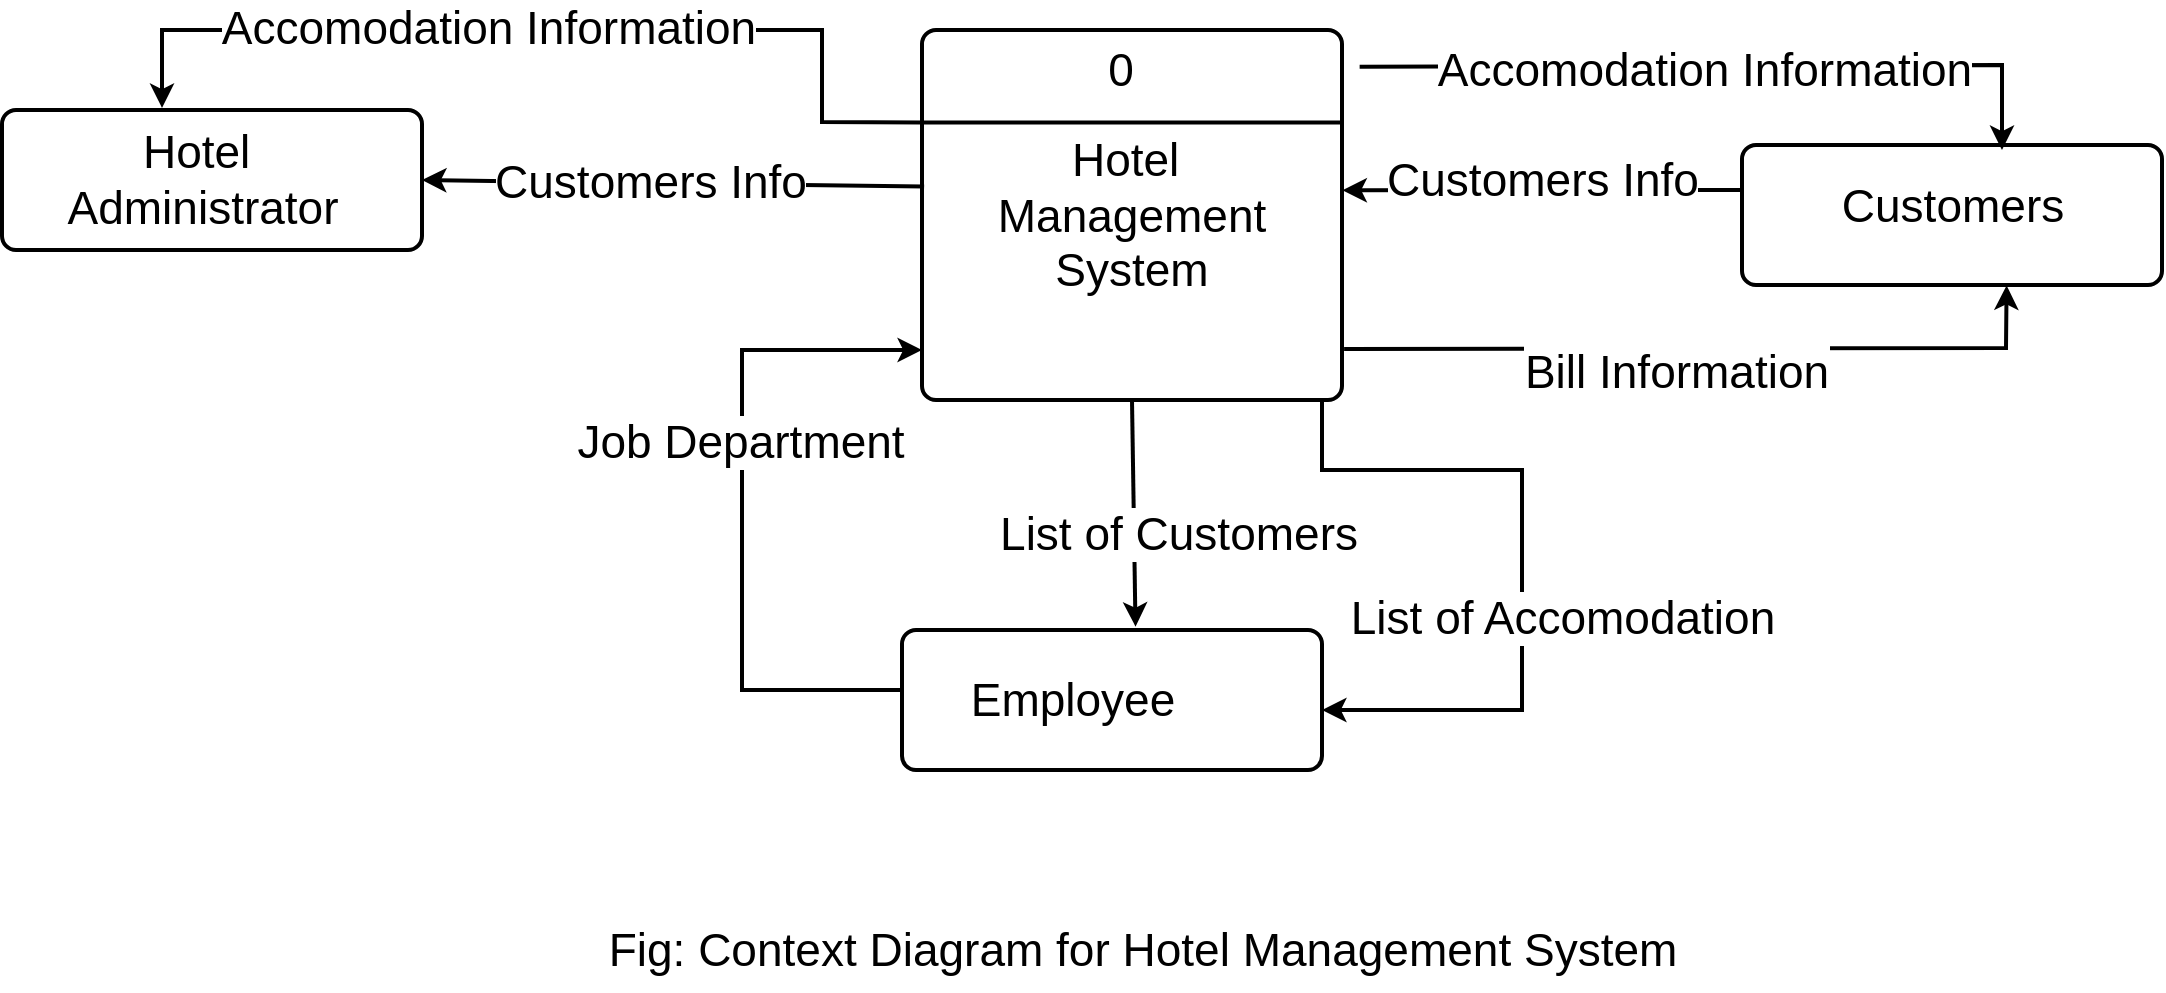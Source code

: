 <mxfile version="21.6.8" type="device" pages="3">
  <diagram name="Page-1" id="cXArvr00zL5WrYde0a8K">
    <mxGraphModel dx="1300" dy="840" grid="1" gridSize="10" guides="1" tooltips="1" connect="1" arrows="1" fold="1" page="1" pageScale="1" pageWidth="1169" pageHeight="827" math="0" shadow="0">
      <root>
        <mxCell id="0" />
        <mxCell id="1" parent="0" />
        <mxCell id="nJb_Gmj9wqZTIJlPOsgM-11" value="" style="group" parent="1" vertex="1" connectable="0">
          <mxGeometry x="490" y="580" width="210" height="70" as="geometry" />
        </mxCell>
        <mxCell id="nJb_Gmj9wqZTIJlPOsgM-2" value="" style="rounded=1;whiteSpace=wrap;html=1;absoluteArcSize=1;arcSize=14;strokeWidth=2;" parent="nJb_Gmj9wqZTIJlPOsgM-11" vertex="1">
          <mxGeometry width="210" height="70" as="geometry" />
        </mxCell>
        <mxCell id="nJb_Gmj9wqZTIJlPOsgM-10" value="Employee" style="text;html=1;align=center;verticalAlign=middle;resizable=0;points=[];autosize=1;strokeColor=none;fillColor=none;fontSize=23;" parent="nJb_Gmj9wqZTIJlPOsgM-11" vertex="1">
          <mxGeometry x="20" y="15" width="130" height="40" as="geometry" />
        </mxCell>
        <mxCell id="nJb_Gmj9wqZTIJlPOsgM-12" value="" style="group" parent="1" vertex="1" connectable="0">
          <mxGeometry x="40" y="320" width="210" height="70" as="geometry" />
        </mxCell>
        <mxCell id="nJb_Gmj9wqZTIJlPOsgM-1" value="" style="rounded=1;whiteSpace=wrap;html=1;absoluteArcSize=1;arcSize=14;strokeWidth=2;" parent="nJb_Gmj9wqZTIJlPOsgM-12" vertex="1">
          <mxGeometry width="210" height="70" as="geometry" />
        </mxCell>
        <mxCell id="nJb_Gmj9wqZTIJlPOsgM-9" value="Hotel&amp;nbsp;&lt;br&gt;Administrator" style="text;html=1;align=center;verticalAlign=middle;resizable=0;points=[];autosize=1;strokeColor=none;fillColor=none;fontSize=23;" parent="nJb_Gmj9wqZTIJlPOsgM-12" vertex="1">
          <mxGeometry x="20" width="160" height="70" as="geometry" />
        </mxCell>
        <mxCell id="nJb_Gmj9wqZTIJlPOsgM-13" value="" style="group" parent="1" vertex="1" connectable="0">
          <mxGeometry x="500" y="280" width="210" height="185" as="geometry" />
        </mxCell>
        <mxCell id="nJb_Gmj9wqZTIJlPOsgM-4" value="&lt;font style=&quot;font-size: 23px;&quot;&gt;Hotel&amp;nbsp;&lt;br&gt;Management&lt;br&gt;System&lt;/font&gt;" style="rounded=1;whiteSpace=wrap;html=1;absoluteArcSize=1;arcSize=14;strokeWidth=2;" parent="nJb_Gmj9wqZTIJlPOsgM-13" vertex="1">
          <mxGeometry width="210" height="185" as="geometry" />
        </mxCell>
        <mxCell id="nJb_Gmj9wqZTIJlPOsgM-5" value="" style="endArrow=none;html=1;rounded=0;entryX=1;entryY=0.25;entryDx=0;entryDy=0;exitX=0;exitY=0.25;exitDx=0;exitDy=0;strokeWidth=2;" parent="nJb_Gmj9wqZTIJlPOsgM-13" source="nJb_Gmj9wqZTIJlPOsgM-4" target="nJb_Gmj9wqZTIJlPOsgM-4" edge="1">
          <mxGeometry width="50" height="50" relative="1" as="geometry">
            <mxPoint x="80" y="160" as="sourcePoint" />
            <mxPoint x="70" y="40" as="targetPoint" />
          </mxGeometry>
        </mxCell>
        <mxCell id="nJb_Gmj9wqZTIJlPOsgM-7" value="0" style="text;html=1;align=center;verticalAlign=middle;resizable=0;points=[];autosize=1;strokeColor=none;fillColor=none;fontSize=23;" parent="nJb_Gmj9wqZTIJlPOsgM-13" vertex="1">
          <mxGeometry x="79" width="40" height="40" as="geometry" />
        </mxCell>
        <mxCell id="nJb_Gmj9wqZTIJlPOsgM-14" value="" style="group" parent="1" vertex="1" connectable="0">
          <mxGeometry x="910" y="337.5" width="210" height="70" as="geometry" />
        </mxCell>
        <mxCell id="nJb_Gmj9wqZTIJlPOsgM-3" value="" style="rounded=1;whiteSpace=wrap;html=1;absoluteArcSize=1;arcSize=14;strokeWidth=2;" parent="nJb_Gmj9wqZTIJlPOsgM-14" vertex="1">
          <mxGeometry width="210" height="70" as="geometry" />
        </mxCell>
        <mxCell id="nJb_Gmj9wqZTIJlPOsgM-8" value="Customers" style="text;html=1;align=center;verticalAlign=middle;resizable=0;points=[];autosize=1;strokeColor=none;fillColor=none;fontSize=23;" parent="nJb_Gmj9wqZTIJlPOsgM-14" vertex="1">
          <mxGeometry x="40" y="10" width="130" height="40" as="geometry" />
        </mxCell>
        <mxCell id="nJb_Gmj9wqZTIJlPOsgM-15" value="" style="endArrow=classic;html=1;rounded=0;strokeWidth=2;fontSize=23;" parent="1" edge="1">
          <mxGeometry width="50" height="50" relative="1" as="geometry">
            <mxPoint x="490" y="610" as="sourcePoint" />
            <mxPoint x="500" y="440" as="targetPoint" />
            <Array as="points">
              <mxPoint x="410" y="610" />
              <mxPoint x="410" y="440" />
            </Array>
          </mxGeometry>
        </mxCell>
        <mxCell id="nJb_Gmj9wqZTIJlPOsgM-20" value="Job Department" style="edgeLabel;html=1;align=center;verticalAlign=middle;resizable=0;points=[];fontSize=23;" parent="nJb_Gmj9wqZTIJlPOsgM-15" vertex="1" connectable="0">
          <mxGeometry x="0.202" y="1" relative="1" as="geometry">
            <mxPoint as="offset" />
          </mxGeometry>
        </mxCell>
        <mxCell id="nJb_Gmj9wqZTIJlPOsgM-16" value="" style="endArrow=classic;html=1;rounded=0;strokeWidth=2;fontSize=23;exitX=0.665;exitY=0.996;exitDx=0;exitDy=0;exitPerimeter=0;" parent="1" edge="1">
          <mxGeometry width="50" height="50" relative="1" as="geometry">
            <mxPoint x="700.0" y="464.26" as="sourcePoint" />
            <mxPoint x="700" y="620" as="targetPoint" />
            <Array as="points">
              <mxPoint x="700" y="500" />
              <mxPoint x="800" y="500" />
              <mxPoint x="800" y="620" />
            </Array>
          </mxGeometry>
        </mxCell>
        <mxCell id="nJb_Gmj9wqZTIJlPOsgM-18" value="List of Accomodation" style="edgeLabel;html=1;align=center;verticalAlign=middle;resizable=0;points=[];fontSize=23;" parent="nJb_Gmj9wqZTIJlPOsgM-16" vertex="1" connectable="0">
          <mxGeometry x="0.178" y="-3" relative="1" as="geometry">
            <mxPoint x="23" as="offset" />
          </mxGeometry>
        </mxCell>
        <mxCell id="nJb_Gmj9wqZTIJlPOsgM-21" value="" style="endArrow=classic;html=1;rounded=0;strokeWidth=2;fontSize=23;exitX=0.005;exitY=0.423;exitDx=0;exitDy=0;entryX=1;entryY=0.5;entryDx=0;entryDy=0;exitPerimeter=0;" parent="1" source="nJb_Gmj9wqZTIJlPOsgM-4" edge="1" target="nJb_Gmj9wqZTIJlPOsgM-1">
          <mxGeometry width="50" height="50" relative="1" as="geometry">
            <mxPoint x="560" y="240" as="sourcePoint" />
            <mxPoint x="250" y="280" as="targetPoint" />
          </mxGeometry>
        </mxCell>
        <mxCell id="nJb_Gmj9wqZTIJlPOsgM-22" value="Customers Info" style="edgeLabel;html=1;align=center;verticalAlign=middle;resizable=0;points=[];fontSize=23;" parent="nJb_Gmj9wqZTIJlPOsgM-21" vertex="1" connectable="0">
          <mxGeometry x="0.097" y="-1" relative="1" as="geometry">
            <mxPoint as="offset" />
          </mxGeometry>
        </mxCell>
        <mxCell id="nJb_Gmj9wqZTIJlPOsgM-23" value="" style="endArrow=classic;html=1;rounded=0;strokeWidth=2;fontSize=23;entryX=0.375;entryY=-0.015;entryDx=0;entryDy=0;entryPerimeter=0;exitX=0;exitY=0.25;exitDx=0;exitDy=0;" parent="1" source="nJb_Gmj9wqZTIJlPOsgM-4" target="nJb_Gmj9wqZTIJlPOsgM-9" edge="1">
          <mxGeometry width="50" height="50" relative="1" as="geometry">
            <mxPoint x="140" y="180" as="sourcePoint" />
            <mxPoint x="190" y="130" as="targetPoint" />
            <Array as="points">
              <mxPoint x="450" y="326" />
              <mxPoint x="450" y="280" />
              <mxPoint x="120" y="280" />
            </Array>
          </mxGeometry>
        </mxCell>
        <mxCell id="nJb_Gmj9wqZTIJlPOsgM-25" value="Accomodation Information" style="edgeLabel;html=1;align=center;verticalAlign=middle;resizable=0;points=[];fontSize=23;" parent="nJb_Gmj9wqZTIJlPOsgM-23" vertex="1" connectable="0">
          <mxGeometry x="0.134" y="-1" relative="1" as="geometry">
            <mxPoint as="offset" />
          </mxGeometry>
        </mxCell>
        <mxCell id="nJb_Gmj9wqZTIJlPOsgM-26" value="" style="endArrow=classic;html=1;rounded=0;strokeWidth=2;fontSize=23;entryX=1.001;entryY=0.433;entryDx=0;entryDy=0;entryPerimeter=0;" parent="1" target="nJb_Gmj9wqZTIJlPOsgM-4" edge="1">
          <mxGeometry width="50" height="50" relative="1" as="geometry">
            <mxPoint x="910" y="360" as="sourcePoint" />
            <mxPoint x="580" y="330" as="targetPoint" />
          </mxGeometry>
        </mxCell>
        <mxCell id="nJb_Gmj9wqZTIJlPOsgM-27" value="Customers Info" style="edgeLabel;html=1;align=center;verticalAlign=middle;resizable=0;points=[];fontSize=23;" parent="nJb_Gmj9wqZTIJlPOsgM-26" vertex="1" connectable="0">
          <mxGeometry x="0.173" y="1" relative="1" as="geometry">
            <mxPoint x="17" y="-6" as="offset" />
          </mxGeometry>
        </mxCell>
        <mxCell id="nJb_Gmj9wqZTIJlPOsgM-28" value="" style="endArrow=classic;html=1;rounded=0;strokeWidth=2;fontSize=23;exitX=1.042;exitY=0.099;exitDx=0;exitDy=0;exitPerimeter=0;" parent="1" edge="1" source="nJb_Gmj9wqZTIJlPOsgM-4">
          <mxGeometry width="50" height="50" relative="1" as="geometry">
            <mxPoint x="720" y="300" as="sourcePoint" />
            <mxPoint x="1040" y="340" as="targetPoint" />
            <Array as="points">
              <mxPoint x="1040" y="297.5" />
            </Array>
          </mxGeometry>
        </mxCell>
        <mxCell id="nJb_Gmj9wqZTIJlPOsgM-29" value="Accomodation Information" style="edgeLabel;html=1;align=center;verticalAlign=middle;resizable=0;points=[];fontSize=23;" parent="nJb_Gmj9wqZTIJlPOsgM-28" vertex="1" connectable="0">
          <mxGeometry x="-0.277" y="-1" relative="1" as="geometry">
            <mxPoint x="40" y="1" as="offset" />
          </mxGeometry>
        </mxCell>
        <mxCell id="nJb_Gmj9wqZTIJlPOsgM-33" value="" style="endArrow=classic;html=1;rounded=0;strokeWidth=2;fontSize=23;entryX=0.63;entryY=1.003;entryDx=0;entryDy=0;entryPerimeter=0;exitX=1.005;exitY=0.862;exitDx=0;exitDy=0;exitPerimeter=0;" parent="1" target="nJb_Gmj9wqZTIJlPOsgM-3" edge="1" source="nJb_Gmj9wqZTIJlPOsgM-4">
          <mxGeometry width="50" height="50" relative="1" as="geometry">
            <mxPoint x="680" y="465" as="sourcePoint" />
            <mxPoint x="730" y="415" as="targetPoint" />
            <Array as="points">
              <mxPoint x="1042" y="439" />
            </Array>
          </mxGeometry>
        </mxCell>
        <mxCell id="nJb_Gmj9wqZTIJlPOsgM-34" value="Bill Information" style="edgeLabel;html=1;align=center;verticalAlign=middle;resizable=0;points=[];fontSize=23;" parent="nJb_Gmj9wqZTIJlPOsgM-33" vertex="1" connectable="0">
          <mxGeometry x="-0.427" y="-1" relative="1" as="geometry">
            <mxPoint x="62" y="10" as="offset" />
          </mxGeometry>
        </mxCell>
        <mxCell id="OLYvO6I0bwv0u5m0nCLU-1" value="Fig: Context Diagram for Hotel Management System" style="text;html=1;align=center;verticalAlign=middle;resizable=0;points=[];autosize=1;strokeColor=none;fillColor=none;fontSize=23;" parent="1" vertex="1">
          <mxGeometry x="330" y="720" width="560" height="40" as="geometry" />
        </mxCell>
        <mxCell id="nJb_Gmj9wqZTIJlPOsgM-17" value="" style="endArrow=classic;html=1;rounded=0;strokeWidth=2;fontSize=23;exitX=0.5;exitY=1;exitDx=0;exitDy=0;entryX=0.556;entryY=-0.024;entryDx=0;entryDy=0;entryPerimeter=0;" parent="1" source="nJb_Gmj9wqZTIJlPOsgM-4" edge="1" target="nJb_Gmj9wqZTIJlPOsgM-2">
          <mxGeometry width="50" height="50" relative="1" as="geometry">
            <mxPoint x="410" y="680" as="sourcePoint" />
            <mxPoint x="460" y="630" as="targetPoint" />
          </mxGeometry>
        </mxCell>
        <mxCell id="nJb_Gmj9wqZTIJlPOsgM-19" value="List of Customers" style="edgeLabel;html=1;align=center;verticalAlign=middle;resizable=0;points=[];fontSize=23;" parent="nJb_Gmj9wqZTIJlPOsgM-17" vertex="1" connectable="0">
          <mxGeometry x="0.175" y="-3" relative="1" as="geometry">
            <mxPoint x="25" as="offset" />
          </mxGeometry>
        </mxCell>
      </root>
    </mxGraphModel>
  </diagram>
  <diagram id="xaE3n9OGbceJjFHHmsyd" name="Page-2">
    <mxGraphModel dx="1594" dy="932" grid="1" gridSize="10" guides="1" tooltips="1" connect="1" arrows="1" fold="1" page="1" pageScale="1" pageWidth="1169" pageHeight="827" math="0" shadow="0">
      <root>
        <mxCell id="0" />
        <mxCell id="1" parent="0" />
        <mxCell id="6G6imlk9kwYJmwKQEVbM-15" value="" style="group" vertex="1" connectable="0" parent="1">
          <mxGeometry x="40" y="355.995" width="183.75" height="57.273" as="geometry" />
        </mxCell>
        <mxCell id="6G6imlk9kwYJmwKQEVbM-16" value="" style="rounded=1;whiteSpace=wrap;html=1;absoluteArcSize=1;arcSize=14;strokeWidth=2;" vertex="1" parent="6G6imlk9kwYJmwKQEVbM-15">
          <mxGeometry width="183.75" height="57.273" as="geometry" />
        </mxCell>
        <mxCell id="6G6imlk9kwYJmwKQEVbM-17" value="Customer" style="text;html=1;align=center;verticalAlign=middle;resizable=0;points=[];autosize=1;strokeColor=none;fillColor=none;fontSize=23;" vertex="1" parent="6G6imlk9kwYJmwKQEVbM-15">
          <mxGeometry x="35" y="12.273" width="120" height="40" as="geometry" />
        </mxCell>
        <mxCell id="6G6imlk9kwYJmwKQEVbM-18" value="" style="group" vertex="1" connectable="0" parent="1">
          <mxGeometry x="930" y="385.004" width="183.75" height="57.273" as="geometry" />
        </mxCell>
        <mxCell id="6G6imlk9kwYJmwKQEVbM-19" value="" style="rounded=1;whiteSpace=wrap;html=1;absoluteArcSize=1;arcSize=14;strokeWidth=2;" vertex="1" parent="6G6imlk9kwYJmwKQEVbM-18">
          <mxGeometry width="183.75" height="57.273" as="geometry" />
        </mxCell>
        <mxCell id="6G6imlk9kwYJmwKQEVbM-20" value="Emloyee" style="text;html=1;align=center;verticalAlign=middle;resizable=0;points=[];autosize=1;strokeColor=none;fillColor=none;fontSize=23;" vertex="1" parent="6G6imlk9kwYJmwKQEVbM-18">
          <mxGeometry x="39.375" y="12.273" width="110" height="40" as="geometry" />
        </mxCell>
        <mxCell id="6G6imlk9kwYJmwKQEVbM-21" value="" style="group" vertex="1" connectable="0" parent="1">
          <mxGeometry x="463.375" y="40" width="166.25" height="720" as="geometry" />
        </mxCell>
        <mxCell id="6G6imlk9kwYJmwKQEVbM-22" value="" style="group" vertex="1" connectable="0" parent="6G6imlk9kwYJmwKQEVbM-21">
          <mxGeometry width="166.25" height="130.909" as="geometry" />
        </mxCell>
        <mxCell id="6G6imlk9kwYJmwKQEVbM-23" value="" style="rounded=1;whiteSpace=wrap;html=1;absoluteArcSize=1;arcSize=14;strokeWidth=2;" vertex="1" parent="6G6imlk9kwYJmwKQEVbM-22">
          <mxGeometry width="166.25" height="130.909" as="geometry" />
        </mxCell>
        <mxCell id="6G6imlk9kwYJmwKQEVbM-24" value="" style="endArrow=none;html=1;rounded=0;entryX=1;entryY=0.25;entryDx=0;entryDy=0;exitX=0;exitY=0.25;exitDx=0;exitDy=0;strokeWidth=2;" edge="1" parent="6G6imlk9kwYJmwKQEVbM-22" source="6G6imlk9kwYJmwKQEVbM-23" target="6G6imlk9kwYJmwKQEVbM-23">
          <mxGeometry width="50" height="50" relative="1" as="geometry">
            <mxPoint x="63.333" y="113.219" as="sourcePoint" />
            <mxPoint x="55.417" y="28.305" as="targetPoint" />
          </mxGeometry>
        </mxCell>
        <mxCell id="6G6imlk9kwYJmwKQEVbM-25" value="1.1" style="text;html=1;align=center;verticalAlign=middle;resizable=0;points=[];autosize=1;strokeColor=none;fillColor=none;fontSize=23;" vertex="1" parent="6G6imlk9kwYJmwKQEVbM-22">
          <mxGeometry x="55.417" width="60" height="40" as="geometry" />
        </mxCell>
        <mxCell id="6G6imlk9kwYJmwKQEVbM-26" value="Manage&lt;br&gt;Customer&lt;br&gt;Information" style="text;html=1;align=center;verticalAlign=middle;resizable=0;points=[];autosize=1;strokeColor=none;fillColor=none;fontSize=23;" vertex="1" parent="6G6imlk9kwYJmwKQEVbM-22">
          <mxGeometry x="20.414" y="40.909" width="140" height="100" as="geometry" />
        </mxCell>
        <mxCell id="6G6imlk9kwYJmwKQEVbM-27" value="" style="group" vertex="1" connectable="0" parent="6G6imlk9kwYJmwKQEVbM-21">
          <mxGeometry y="589.091" width="166.25" height="130.909" as="geometry" />
        </mxCell>
        <mxCell id="6G6imlk9kwYJmwKQEVbM-28" value="" style="rounded=1;whiteSpace=wrap;html=1;absoluteArcSize=1;arcSize=14;strokeWidth=2;" vertex="1" parent="6G6imlk9kwYJmwKQEVbM-27">
          <mxGeometry width="166.25" height="130.909" as="geometry" />
        </mxCell>
        <mxCell id="6G6imlk9kwYJmwKQEVbM-29" value="" style="endArrow=none;html=1;rounded=0;entryX=1;entryY=0.25;entryDx=0;entryDy=0;exitX=0;exitY=0.25;exitDx=0;exitDy=0;strokeWidth=2;" edge="1" parent="6G6imlk9kwYJmwKQEVbM-27" source="6G6imlk9kwYJmwKQEVbM-28" target="6G6imlk9kwYJmwKQEVbM-28">
          <mxGeometry width="50" height="50" relative="1" as="geometry">
            <mxPoint x="63.333" y="113.219" as="sourcePoint" />
            <mxPoint x="55.417" y="28.305" as="targetPoint" />
          </mxGeometry>
        </mxCell>
        <mxCell id="6G6imlk9kwYJmwKQEVbM-30" value="1.4" style="text;html=1;align=center;verticalAlign=middle;resizable=0;points=[];autosize=1;strokeColor=none;fillColor=none;fontSize=23;" vertex="1" parent="6G6imlk9kwYJmwKQEVbM-27">
          <mxGeometry x="55.417" width="60" height="40" as="geometry" />
        </mxCell>
        <mxCell id="6G6imlk9kwYJmwKQEVbM-31" value="Manage&lt;br&gt;Employees" style="text;html=1;align=center;verticalAlign=middle;resizable=0;points=[];autosize=1;strokeColor=none;fillColor=none;fontSize=23;" vertex="1" parent="6G6imlk9kwYJmwKQEVbM-27">
          <mxGeometry x="20.414" y="49.091" width="140" height="70" as="geometry" />
        </mxCell>
        <mxCell id="6G6imlk9kwYJmwKQEVbM-32" value="" style="group" vertex="1" connectable="0" parent="6G6imlk9kwYJmwKQEVbM-21">
          <mxGeometry y="392.727" width="166.25" height="130.909" as="geometry" />
        </mxCell>
        <mxCell id="6G6imlk9kwYJmwKQEVbM-33" value="" style="rounded=1;whiteSpace=wrap;html=1;absoluteArcSize=1;arcSize=14;strokeWidth=2;" vertex="1" parent="6G6imlk9kwYJmwKQEVbM-32">
          <mxGeometry width="166.25" height="130.909" as="geometry" />
        </mxCell>
        <mxCell id="6G6imlk9kwYJmwKQEVbM-34" value="" style="endArrow=none;html=1;rounded=0;entryX=1;entryY=0.25;entryDx=0;entryDy=0;exitX=0;exitY=0.25;exitDx=0;exitDy=0;strokeWidth=2;" edge="1" parent="6G6imlk9kwYJmwKQEVbM-32" source="6G6imlk9kwYJmwKQEVbM-33" target="6G6imlk9kwYJmwKQEVbM-33">
          <mxGeometry width="50" height="50" relative="1" as="geometry">
            <mxPoint x="63.333" y="113.219" as="sourcePoint" />
            <mxPoint x="55.417" y="28.305" as="targetPoint" />
          </mxGeometry>
        </mxCell>
        <mxCell id="6G6imlk9kwYJmwKQEVbM-35" value="1.3" style="text;html=1;align=center;verticalAlign=middle;resizable=0;points=[];autosize=1;strokeColor=none;fillColor=none;fontSize=23;" vertex="1" parent="6G6imlk9kwYJmwKQEVbM-32">
          <mxGeometry x="55.417" width="60" height="40" as="geometry" />
        </mxCell>
        <mxCell id="6G6imlk9kwYJmwKQEVbM-36" value="Manage&lt;br&gt;Reservation" style="text;html=1;align=center;verticalAlign=middle;resizable=0;points=[];autosize=1;strokeColor=none;fillColor=none;fontSize=23;" vertex="1" parent="6G6imlk9kwYJmwKQEVbM-32">
          <mxGeometry x="16.039" y="49.091" width="150" height="70" as="geometry" />
        </mxCell>
        <mxCell id="6G6imlk9kwYJmwKQEVbM-37" value="" style="group" vertex="1" connectable="0" parent="6G6imlk9kwYJmwKQEVbM-21">
          <mxGeometry y="196.364" width="166.25" height="130.909" as="geometry" />
        </mxCell>
        <mxCell id="6G6imlk9kwYJmwKQEVbM-38" value="" style="rounded=1;whiteSpace=wrap;html=1;absoluteArcSize=1;arcSize=14;strokeWidth=2;" vertex="1" parent="6G6imlk9kwYJmwKQEVbM-37">
          <mxGeometry width="166.25" height="130.909" as="geometry" />
        </mxCell>
        <mxCell id="6G6imlk9kwYJmwKQEVbM-39" value="" style="endArrow=none;html=1;rounded=0;entryX=1;entryY=0.25;entryDx=0;entryDy=0;exitX=0;exitY=0.25;exitDx=0;exitDy=0;strokeWidth=2;" edge="1" parent="6G6imlk9kwYJmwKQEVbM-37" source="6G6imlk9kwYJmwKQEVbM-38" target="6G6imlk9kwYJmwKQEVbM-38">
          <mxGeometry width="50" height="50" relative="1" as="geometry">
            <mxPoint x="63.333" y="113.219" as="sourcePoint" />
            <mxPoint x="55.417" y="28.305" as="targetPoint" />
          </mxGeometry>
        </mxCell>
        <mxCell id="6G6imlk9kwYJmwKQEVbM-40" value="1.2" style="text;html=1;align=center;verticalAlign=middle;resizable=0;points=[];autosize=1;strokeColor=none;fillColor=none;fontSize=23;" vertex="1" parent="6G6imlk9kwYJmwKQEVbM-37">
          <mxGeometry x="55.417" width="60" height="40" as="geometry" />
        </mxCell>
        <mxCell id="6G6imlk9kwYJmwKQEVbM-41" value="Assign Rooms&lt;br&gt;and Facilites" style="text;html=1;align=center;verticalAlign=middle;resizable=0;points=[];autosize=1;strokeColor=none;fillColor=none;fontSize=23;" vertex="1" parent="6G6imlk9kwYJmwKQEVbM-37">
          <mxGeometry x="8.75" y="49.091" width="170" height="70" as="geometry" />
        </mxCell>
        <mxCell id="6G6imlk9kwYJmwKQEVbM-42" value="" style="endArrow=classic;html=1;rounded=0;strokeWidth=2;fontSize=23;entryX=0.599;entryY=0.087;entryDx=0;entryDy=0;entryPerimeter=0;" edge="1" parent="1">
          <mxGeometry width="50" height="50" relative="1" as="geometry">
            <mxPoint x="630" y="56" as="sourcePoint" />
            <mxPoint x="1040.066" y="385.986" as="targetPoint" />
            <Array as="points">
              <mxPoint x="1040" y="56" />
            </Array>
          </mxGeometry>
        </mxCell>
        <mxCell id="6G6imlk9kwYJmwKQEVbM-43" value="Customer Information" style="edgeLabel;html=1;align=center;verticalAlign=middle;resizable=0;points=[];fontSize=23;" vertex="1" connectable="0" parent="6G6imlk9kwYJmwKQEVbM-42">
          <mxGeometry x="-0.538" y="2" relative="1" as="geometry">
            <mxPoint x="52" y="2" as="offset" />
          </mxGeometry>
        </mxCell>
        <mxCell id="6G6imlk9kwYJmwKQEVbM-44" value="" style="endArrow=classic;html=1;rounded=0;strokeWidth=2;fontSize=23;exitX=0.381;exitY=-0.006;exitDx=0;exitDy=0;exitPerimeter=0;" edge="1" parent="1" source="6G6imlk9kwYJmwKQEVbM-19">
          <mxGeometry width="50" height="50" relative="1" as="geometry">
            <mxPoint x="1000" y="380" as="sourcePoint" />
            <mxPoint x="630" y="110" as="targetPoint" />
            <Array as="points">
              <mxPoint x="1000" y="110" />
            </Array>
          </mxGeometry>
        </mxCell>
        <mxCell id="6G6imlk9kwYJmwKQEVbM-45" value="Customer Status" style="edgeLabel;html=1;align=center;verticalAlign=middle;resizable=0;points=[];fontSize=23;" vertex="1" connectable="0" parent="6G6imlk9kwYJmwKQEVbM-44">
          <mxGeometry x="0.448" relative="1" as="geometry">
            <mxPoint as="offset" />
          </mxGeometry>
        </mxCell>
        <mxCell id="6G6imlk9kwYJmwKQEVbM-46" value="" style="endArrow=classic;html=1;rounded=0;strokeWidth=2;fontSize=23;entryX=0.698;entryY=-0.008;entryDx=0;entryDy=0;entryPerimeter=0;exitX=0.162;exitY=0.01;exitDx=0;exitDy=0;exitPerimeter=0;" edge="1" parent="1" source="6G6imlk9kwYJmwKQEVbM-19" target="6G6imlk9kwYJmwKQEVbM-40">
          <mxGeometry width="50" height="50" relative="1" as="geometry">
            <mxPoint x="960" y="380" as="sourcePoint" />
            <mxPoint x="560" y="230" as="targetPoint" />
            <Array as="points">
              <mxPoint x="960" y="200" />
              <mxPoint x="560" y="200" />
            </Array>
          </mxGeometry>
        </mxCell>
        <mxCell id="6G6imlk9kwYJmwKQEVbM-47" value="Facilities Information" style="edgeLabel;html=1;align=center;verticalAlign=middle;resizable=0;points=[];fontSize=23;" vertex="1" connectable="0" parent="6G6imlk9kwYJmwKQEVbM-46">
          <mxGeometry x="0.309" y="2" relative="1" as="geometry">
            <mxPoint x="53" as="offset" />
          </mxGeometry>
        </mxCell>
        <mxCell id="6G6imlk9kwYJmwKQEVbM-48" value="" style="endArrow=classic;html=1;rounded=0;strokeWidth=2;fontSize=23;entryX=1;entryY=0.351;entryDx=0;entryDy=0;entryPerimeter=0;" edge="1" parent="1" target="6G6imlk9kwYJmwKQEVbM-36">
          <mxGeometry width="50" height="50" relative="1" as="geometry">
            <mxPoint x="930" y="410" as="sourcePoint" />
            <mxPoint x="720" y="360" as="targetPoint" />
            <Array as="points">
              <mxPoint x="660" y="410" />
              <mxPoint x="660" y="507" />
            </Array>
          </mxGeometry>
        </mxCell>
        <mxCell id="6G6imlk9kwYJmwKQEVbM-49" value="Job Department" style="edgeLabel;html=1;align=center;verticalAlign=middle;resizable=0;points=[];fontSize=23;" vertex="1" connectable="0" parent="6G6imlk9kwYJmwKQEVbM-48">
          <mxGeometry x="-0.247" relative="1" as="geometry">
            <mxPoint as="offset" />
          </mxGeometry>
        </mxCell>
        <mxCell id="6G6imlk9kwYJmwKQEVbM-50" value="" style="endArrow=classic;html=1;rounded=0;strokeWidth=2;fontSize=23;entryX=0.346;entryY=-0.015;entryDx=0;entryDy=0;entryPerimeter=0;exitX=0.159;exitY=1.009;exitDx=0;exitDy=0;exitPerimeter=0;" edge="1" parent="1" source="6G6imlk9kwYJmwKQEVbM-19" target="6G6imlk9kwYJmwKQEVbM-30">
          <mxGeometry width="50" height="50" relative="1" as="geometry">
            <mxPoint x="950" y="450" as="sourcePoint" />
            <mxPoint x="900" y="450" as="targetPoint" />
            <Array as="points">
              <mxPoint x="960" y="600" />
              <mxPoint x="540" y="600" />
            </Array>
          </mxGeometry>
        </mxCell>
        <mxCell id="6G6imlk9kwYJmwKQEVbM-51" value="Employee Information" style="edgeLabel;html=1;align=center;verticalAlign=middle;resizable=0;points=[];fontSize=23;" vertex="1" connectable="0" parent="6G6imlk9kwYJmwKQEVbM-50">
          <mxGeometry x="0.382" relative="1" as="geometry">
            <mxPoint x="49" as="offset" />
          </mxGeometry>
        </mxCell>
        <mxCell id="6G6imlk9kwYJmwKQEVbM-52" value="" style="endArrow=classic;html=1;rounded=0;strokeWidth=2;fontSize=23;entryX=0.386;entryY=0.992;entryDx=0;entryDy=0;entryPerimeter=0;" edge="1" parent="1" target="6G6imlk9kwYJmwKQEVbM-19">
          <mxGeometry width="50" height="50" relative="1" as="geometry">
            <mxPoint x="630" y="680" as="sourcePoint" />
            <mxPoint x="890" y="640" as="targetPoint" />
            <Array as="points">
              <mxPoint x="1000" y="680" />
            </Array>
          </mxGeometry>
        </mxCell>
        <mxCell id="6G6imlk9kwYJmwKQEVbM-53" value="List of Customers" style="edgeLabel;html=1;align=center;verticalAlign=middle;resizable=0;points=[];fontSize=23;" vertex="1" connectable="0" parent="6G6imlk9kwYJmwKQEVbM-52">
          <mxGeometry x="-0.559" relative="1" as="geometry">
            <mxPoint x="26" y="-2" as="offset" />
          </mxGeometry>
        </mxCell>
        <mxCell id="6G6imlk9kwYJmwKQEVbM-54" value="" style="endArrow=classic;html=1;rounded=0;strokeWidth=2;fontSize=23;exitX=1.008;exitY=0.693;exitDx=0;exitDy=0;exitPerimeter=0;entryX=0.599;entryY=1.015;entryDx=0;entryDy=0;entryPerimeter=0;" edge="1" parent="1" source="6G6imlk9kwYJmwKQEVbM-28" target="6G6imlk9kwYJmwKQEVbM-19">
          <mxGeometry width="50" height="50" relative="1" as="geometry">
            <mxPoint x="840" y="690" as="sourcePoint" />
            <mxPoint x="1070" y="450" as="targetPoint" />
            <Array as="points">
              <mxPoint x="1040" y="720" />
            </Array>
          </mxGeometry>
        </mxCell>
        <mxCell id="6G6imlk9kwYJmwKQEVbM-56" value="Assigned Department" style="edgeLabel;html=1;align=center;verticalAlign=middle;resizable=0;points=[];fontSize=23;" vertex="1" connectable="0" parent="6G6imlk9kwYJmwKQEVbM-54">
          <mxGeometry x="-0.472" relative="1" as="geometry">
            <mxPoint as="offset" />
          </mxGeometry>
        </mxCell>
        <mxCell id="6G6imlk9kwYJmwKQEVbM-57" value="" style="endArrow=classic;html=1;rounded=0;strokeWidth=2;fontSize=23;entryX=0.651;entryY=0.014;entryDx=0;entryDy=0;entryPerimeter=0;exitX=0;exitY=0.75;exitDx=0;exitDy=0;" edge="1" parent="1" source="6G6imlk9kwYJmwKQEVbM-23" target="6G6imlk9kwYJmwKQEVbM-16">
          <mxGeometry width="50" height="50" relative="1" as="geometry">
            <mxPoint x="460" y="140" as="sourcePoint" />
            <mxPoint x="160" y="350" as="targetPoint" />
            <Array as="points">
              <mxPoint x="160" y="140" />
            </Array>
          </mxGeometry>
        </mxCell>
        <mxCell id="6G6imlk9kwYJmwKQEVbM-58" value="Bill Information" style="edgeLabel;html=1;align=center;verticalAlign=middle;resizable=0;points=[];fontSize=23;" vertex="1" connectable="0" parent="6G6imlk9kwYJmwKQEVbM-57">
          <mxGeometry x="-0.254" y="-2" relative="1" as="geometry">
            <mxPoint as="offset" />
          </mxGeometry>
        </mxCell>
        <mxCell id="6G6imlk9kwYJmwKQEVbM-59" value="Customer Status" style="endArrow=classic;html=1;rounded=0;strokeWidth=2;fontSize=23;entryX=0.427;entryY=-0.015;entryDx=0;entryDy=0;entryPerimeter=0;exitX=0;exitY=0.452;exitDx=0;exitDy=0;exitPerimeter=0;" edge="1" parent="1" source="6G6imlk9kwYJmwKQEVbM-23" target="6G6imlk9kwYJmwKQEVbM-16">
          <mxGeometry x="-0.49" width="50" height="50" relative="1" as="geometry">
            <mxPoint x="460" y="100" as="sourcePoint" />
            <mxPoint x="120" y="350" as="targetPoint" />
            <Array as="points">
              <mxPoint x="120" y="100" />
            </Array>
            <mxPoint as="offset" />
          </mxGeometry>
        </mxCell>
        <mxCell id="6G6imlk9kwYJmwKQEVbM-60" value="" style="endArrow=classic;html=1;rounded=0;strokeWidth=2;fontSize=23;exitX=0.107;exitY=-0.014;exitDx=0;exitDy=0;exitPerimeter=0;entryX=0.001;entryY=0.146;entryDx=0;entryDy=0;entryPerimeter=0;" edge="1" parent="1" source="6G6imlk9kwYJmwKQEVbM-16" target="6G6imlk9kwYJmwKQEVbM-23">
          <mxGeometry width="50" height="50" relative="1" as="geometry">
            <mxPoint x="60" y="350" as="sourcePoint" />
            <mxPoint x="460" y="60" as="targetPoint" />
            <Array as="points">
              <mxPoint x="60" y="60" />
            </Array>
          </mxGeometry>
        </mxCell>
        <mxCell id="6G6imlk9kwYJmwKQEVbM-61" value="Customer Information" style="edgeLabel;html=1;align=center;verticalAlign=middle;resizable=0;points=[];fontSize=23;" vertex="1" connectable="0" parent="6G6imlk9kwYJmwKQEVbM-60">
          <mxGeometry x="0.306" y="-1" relative="1" as="geometry">
            <mxPoint as="offset" />
          </mxGeometry>
        </mxCell>
        <mxCell id="6G6imlk9kwYJmwKQEVbM-62" value="" style="endArrow=classic;html=1;rounded=0;strokeWidth=2;fontSize=23;exitX=0.995;exitY=0.433;exitDx=0;exitDy=0;entryX=0.008;entryY=0.448;entryDx=0;entryDy=0;entryPerimeter=0;exitPerimeter=0;" edge="1" parent="1" source="6G6imlk9kwYJmwKQEVbM-16" target="6G6imlk9kwYJmwKQEVbM-38">
          <mxGeometry width="50" height="50" relative="1" as="geometry">
            <mxPoint x="290" y="670" as="sourcePoint" />
            <mxPoint x="340" y="620" as="targetPoint" />
            <Array as="points">
              <mxPoint x="320" y="381" />
              <mxPoint x="320" y="295" />
            </Array>
          </mxGeometry>
        </mxCell>
        <mxCell id="6G6imlk9kwYJmwKQEVbM-63" value="Customer Status" style="edgeLabel;html=1;align=center;verticalAlign=middle;resizable=0;points=[];fontSize=23;" vertex="1" connectable="0" parent="6G6imlk9kwYJmwKQEVbM-62">
          <mxGeometry x="-0.178" relative="1" as="geometry">
            <mxPoint as="offset" />
          </mxGeometry>
        </mxCell>
        <mxCell id="6G6imlk9kwYJmwKQEVbM-64" value="" style="endArrow=classic;html=1;rounded=0;strokeWidth=2;fontSize=23;entryX=0.65;entryY=1.014;entryDx=0;entryDy=0;entryPerimeter=0;" edge="1" parent="1">
          <mxGeometry width="50" height="50" relative="1" as="geometry">
            <mxPoint x="531" y="370" as="sourcePoint" />
            <mxPoint x="160.438" y="414.07" as="targetPoint" />
            <Array as="points">
              <mxPoint x="531" y="400" />
              <mxPoint x="441" y="400" />
              <mxPoint x="441" y="440" />
              <mxPoint x="161" y="440" />
            </Array>
          </mxGeometry>
        </mxCell>
        <mxCell id="6G6imlk9kwYJmwKQEVbM-65" value="Assigned Facilites" style="edgeLabel;html=1;align=center;verticalAlign=middle;resizable=0;points=[];fontSize=23;" vertex="1" connectable="0" parent="6G6imlk9kwYJmwKQEVbM-64">
          <mxGeometry x="0.387" y="-1" relative="1" as="geometry">
            <mxPoint x="27" as="offset" />
          </mxGeometry>
        </mxCell>
        <mxCell id="6G6imlk9kwYJmwKQEVbM-66" value="" style="endArrow=classic;html=1;rounded=0;strokeWidth=2;fontSize=23;exitX=0.432;exitY=0.991;exitDx=0;exitDy=0;exitPerimeter=0;entryX=0.002;entryY=0.527;entryDx=0;entryDy=0;entryPerimeter=0;" edge="1" parent="1" source="6G6imlk9kwYJmwKQEVbM-16" target="6G6imlk9kwYJmwKQEVbM-33">
          <mxGeometry width="50" height="50" relative="1" as="geometry">
            <mxPoint x="120" y="420" as="sourcePoint" />
            <mxPoint x="460" y="500" as="targetPoint" />
            <Array as="points">
              <mxPoint x="120" y="500" />
            </Array>
          </mxGeometry>
        </mxCell>
        <mxCell id="6G6imlk9kwYJmwKQEVbM-67" value="Customer Status" style="edgeLabel;html=1;align=center;verticalAlign=middle;resizable=0;points=[];fontSize=23;" vertex="1" connectable="0" parent="6G6imlk9kwYJmwKQEVbM-66">
          <mxGeometry x="0.004" y="1" relative="1" as="geometry">
            <mxPoint as="offset" />
          </mxGeometry>
        </mxCell>
        <mxCell id="6G6imlk9kwYJmwKQEVbM-68" value="" style="endArrow=classic;html=1;rounded=0;strokeWidth=2;fontSize=23;entryX=0.218;entryY=1.009;entryDx=0;entryDy=0;entryPerimeter=0;exitX=0.007;exitY=0.883;exitDx=0;exitDy=0;exitPerimeter=0;" edge="1" parent="1" source="6G6imlk9kwYJmwKQEVbM-33" target="6G6imlk9kwYJmwKQEVbM-16">
          <mxGeometry width="50" height="50" relative="1" as="geometry">
            <mxPoint x="100" y="510" as="sourcePoint" />
            <mxPoint x="70" y="430" as="targetPoint" />
            <Array as="points">
              <mxPoint x="80" y="548" />
            </Array>
          </mxGeometry>
        </mxCell>
        <mxCell id="6G6imlk9kwYJmwKQEVbM-69" value="Reservation Information" style="edgeLabel;html=1;align=center;verticalAlign=middle;resizable=0;points=[];fontSize=23;" vertex="1" connectable="0" parent="6G6imlk9kwYJmwKQEVbM-68">
          <mxGeometry x="-0.06" relative="1" as="geometry">
            <mxPoint x="27" as="offset" />
          </mxGeometry>
        </mxCell>
        <mxCell id="6G6imlk9kwYJmwKQEVbM-70" value="Fig: Level 1 DFD for Hotel Management System" style="text;html=1;align=center;verticalAlign=middle;resizable=0;points=[];autosize=1;strokeColor=none;fillColor=none;fontSize=23;" vertex="1" parent="1">
          <mxGeometry x="290" y="777" width="510" height="40" as="geometry" />
        </mxCell>
      </root>
    </mxGraphModel>
  </diagram>
  <diagram id="6Zm20H9M316saW2VuQvs" name="Page-3">
    <mxGraphModel dx="2590" dy="1515" grid="1" gridSize="10" guides="1" tooltips="1" connect="1" arrows="1" fold="1" page="1" pageScale="1" pageWidth="1169" pageHeight="827" math="0" shadow="0">
      <root>
        <mxCell id="0" />
        <mxCell id="1" parent="0" />
        <mxCell id="rN9mzxeJwX_M3r9-IJBb-46" value="" style="group" vertex="1" connectable="0" parent="1">
          <mxGeometry x="64" y="25" width="1094" height="740" as="geometry" />
        </mxCell>
        <mxCell id="BYpbS42EhKTL4VDDf004-7" value="" style="group" vertex="1" connectable="0" parent="rN9mzxeJwX_M3r9-IJBb-46">
          <mxGeometry x="844.005" y="560.001" width="166.25" height="130.909" as="geometry" />
        </mxCell>
        <mxCell id="BYpbS42EhKTL4VDDf004-8" value="" style="rounded=1;whiteSpace=wrap;html=1;absoluteArcSize=1;arcSize=14;strokeWidth=2;" vertex="1" parent="BYpbS42EhKTL4VDDf004-7">
          <mxGeometry width="166.25" height="130.909" as="geometry" />
        </mxCell>
        <mxCell id="BYpbS42EhKTL4VDDf004-9" value="" style="endArrow=none;html=1;rounded=0;entryX=1;entryY=0.25;entryDx=0;entryDy=0;exitX=0;exitY=0.25;exitDx=0;exitDy=0;strokeWidth=2;" edge="1" parent="BYpbS42EhKTL4VDDf004-7" source="BYpbS42EhKTL4VDDf004-8" target="BYpbS42EhKTL4VDDf004-8">
          <mxGeometry width="50" height="50" relative="1" as="geometry">
            <mxPoint x="63.333" y="113.219" as="sourcePoint" />
            <mxPoint x="55.417" y="28.305" as="targetPoint" />
          </mxGeometry>
        </mxCell>
        <mxCell id="BYpbS42EhKTL4VDDf004-10" value="1.4" style="text;html=1;align=center;verticalAlign=middle;resizable=0;points=[];autosize=1;strokeColor=none;fillColor=none;fontSize=23;" vertex="1" parent="BYpbS42EhKTL4VDDf004-7">
          <mxGeometry x="55.417" width="60" height="40" as="geometry" />
        </mxCell>
        <mxCell id="BYpbS42EhKTL4VDDf004-11" value="Manage&lt;br&gt;Employees" style="text;html=1;align=center;verticalAlign=middle;resizable=0;points=[];autosize=1;strokeColor=none;fillColor=none;fontSize=23;" vertex="1" parent="BYpbS42EhKTL4VDDf004-7">
          <mxGeometry x="20.414" y="49.091" width="140" height="70" as="geometry" />
        </mxCell>
        <mxCell id="BYpbS42EhKTL4VDDf004-12" value="" style="group" vertex="1" connectable="0" parent="rN9mzxeJwX_M3r9-IJBb-46">
          <mxGeometry x="844.005" y="29.997" width="166.25" height="130.909" as="geometry" />
        </mxCell>
        <mxCell id="BYpbS42EhKTL4VDDf004-13" value="" style="rounded=1;whiteSpace=wrap;html=1;absoluteArcSize=1;arcSize=14;strokeWidth=2;" vertex="1" parent="BYpbS42EhKTL4VDDf004-12">
          <mxGeometry width="166.25" height="130.909" as="geometry" />
        </mxCell>
        <mxCell id="BYpbS42EhKTL4VDDf004-14" value="" style="endArrow=none;html=1;rounded=0;entryX=1;entryY=0.25;entryDx=0;entryDy=0;exitX=0;exitY=0.25;exitDx=0;exitDy=0;strokeWidth=2;" edge="1" parent="BYpbS42EhKTL4VDDf004-12" source="BYpbS42EhKTL4VDDf004-13" target="BYpbS42EhKTL4VDDf004-13">
          <mxGeometry width="50" height="50" relative="1" as="geometry">
            <mxPoint x="63.333" y="113.219" as="sourcePoint" />
            <mxPoint x="55.417" y="28.305" as="targetPoint" />
          </mxGeometry>
        </mxCell>
        <mxCell id="BYpbS42EhKTL4VDDf004-15" value="1.3" style="text;html=1;align=center;verticalAlign=middle;resizable=0;points=[];autosize=1;strokeColor=none;fillColor=none;fontSize=23;" vertex="1" parent="BYpbS42EhKTL4VDDf004-12">
          <mxGeometry x="55.417" width="60" height="40" as="geometry" />
        </mxCell>
        <mxCell id="BYpbS42EhKTL4VDDf004-16" value="Manage&lt;br&gt;Reservation" style="text;html=1;align=center;verticalAlign=middle;resizable=0;points=[];autosize=1;strokeColor=none;fillColor=none;fontSize=23;" vertex="1" parent="BYpbS42EhKTL4VDDf004-12">
          <mxGeometry x="16.039" y="49.091" width="150" height="70" as="geometry" />
        </mxCell>
        <mxCell id="rN9mzxeJwX_M3r9-IJBb-4" value="" style="group" vertex="1" connectable="0" parent="rN9mzxeJwX_M3r9-IJBb-46">
          <mxGeometry x="864" y="309.995" width="183.75" height="57.273" as="geometry" />
        </mxCell>
        <mxCell id="rN9mzxeJwX_M3r9-IJBb-5" value="" style="rounded=1;whiteSpace=wrap;html=1;absoluteArcSize=1;arcSize=14;strokeWidth=2;" vertex="1" parent="rN9mzxeJwX_M3r9-IJBb-4">
          <mxGeometry width="183.75" height="57.273" as="geometry" />
        </mxCell>
        <mxCell id="rN9mzxeJwX_M3r9-IJBb-6" value="Employee" style="text;html=1;align=center;verticalAlign=middle;resizable=0;points=[];autosize=1;strokeColor=none;fillColor=none;fontSize=23;" vertex="1" parent="rN9mzxeJwX_M3r9-IJBb-4">
          <mxGeometry x="26.88" y="8.633" width="130" height="40" as="geometry" />
        </mxCell>
        <mxCell id="rN9mzxeJwX_M3r9-IJBb-7" value="" style="html=1;dashed=0;whitespace=wrap;shape=partialRectangle;right=0;fontSize=23;" vertex="1" parent="rN9mzxeJwX_M3r9-IJBb-46">
          <mxGeometry x="374" y="70" width="240" height="69" as="geometry" />
        </mxCell>
        <mxCell id="rN9mzxeJwX_M3r9-IJBb-8" value="" style="html=1;dashed=0;whitespace=wrap;shape=partialRectangle;right=0;fontSize=23;" vertex="1" parent="rN9mzxeJwX_M3r9-IJBb-46">
          <mxGeometry x="374" y="410" width="240" height="69" as="geometry" />
        </mxCell>
        <mxCell id="rN9mzxeJwX_M3r9-IJBb-9" value="" style="html=1;dashed=0;whitespace=wrap;shape=partialRectangle;right=0;fontSize=23;" vertex="1" parent="rN9mzxeJwX_M3r9-IJBb-46">
          <mxGeometry x="374" y="560" width="240" height="69" as="geometry" />
        </mxCell>
        <mxCell id="rN9mzxeJwX_M3r9-IJBb-10" value="" style="html=1;dashed=0;whitespace=wrap;shape=partialRectangle;right=0;fontSize=23;" vertex="1" parent="rN9mzxeJwX_M3r9-IJBb-46">
          <mxGeometry x="374" y="241" width="240" height="69" as="geometry" />
        </mxCell>
        <mxCell id="BYpbS42EhKTL4VDDf004-2" value="" style="group" vertex="1" connectable="0" parent="rN9mzxeJwX_M3r9-IJBb-46">
          <mxGeometry x="40.005" y="30" width="166.25" height="130.909" as="geometry" />
        </mxCell>
        <mxCell id="BYpbS42EhKTL4VDDf004-3" value="" style="rounded=1;whiteSpace=wrap;html=1;absoluteArcSize=1;arcSize=14;strokeWidth=2;" vertex="1" parent="BYpbS42EhKTL4VDDf004-2">
          <mxGeometry width="166.25" height="130.909" as="geometry" />
        </mxCell>
        <mxCell id="BYpbS42EhKTL4VDDf004-4" value="" style="endArrow=none;html=1;rounded=0;entryX=1;entryY=0.25;entryDx=0;entryDy=0;exitX=0;exitY=0.25;exitDx=0;exitDy=0;strokeWidth=2;" edge="1" parent="BYpbS42EhKTL4VDDf004-2" source="BYpbS42EhKTL4VDDf004-3" target="BYpbS42EhKTL4VDDf004-3">
          <mxGeometry width="50" height="50" relative="1" as="geometry">
            <mxPoint x="63.333" y="113.219" as="sourcePoint" />
            <mxPoint x="55.417" y="28.305" as="targetPoint" />
          </mxGeometry>
        </mxCell>
        <mxCell id="BYpbS42EhKTL4VDDf004-5" value="1.1" style="text;html=1;align=center;verticalAlign=middle;resizable=0;points=[];autosize=1;strokeColor=none;fillColor=none;fontSize=23;" vertex="1" parent="BYpbS42EhKTL4VDDf004-2">
          <mxGeometry x="55.417" width="60" height="40" as="geometry" />
        </mxCell>
        <mxCell id="BYpbS42EhKTL4VDDf004-6" value="Manage&lt;br&gt;Customer&lt;br&gt;Information" style="text;html=1;align=center;verticalAlign=middle;resizable=0;points=[];autosize=1;strokeColor=none;fillColor=none;fontSize=23;" vertex="1" parent="BYpbS42EhKTL4VDDf004-2">
          <mxGeometry x="13.124" y="30.909" width="140" height="100" as="geometry" />
        </mxCell>
        <mxCell id="BYpbS42EhKTL4VDDf004-17" value="" style="group" vertex="1" connectable="0" parent="rN9mzxeJwX_M3r9-IJBb-46">
          <mxGeometry x="40.005" y="560.004" width="166.25" height="130.909" as="geometry" />
        </mxCell>
        <mxCell id="BYpbS42EhKTL4VDDf004-18" value="" style="rounded=1;whiteSpace=wrap;html=1;absoluteArcSize=1;arcSize=14;strokeWidth=2;" vertex="1" parent="BYpbS42EhKTL4VDDf004-17">
          <mxGeometry width="166.25" height="130.909" as="geometry" />
        </mxCell>
        <mxCell id="BYpbS42EhKTL4VDDf004-19" value="" style="endArrow=none;html=1;rounded=0;entryX=1;entryY=0.25;entryDx=0;entryDy=0;exitX=0;exitY=0.25;exitDx=0;exitDy=0;strokeWidth=2;" edge="1" parent="BYpbS42EhKTL4VDDf004-17" source="BYpbS42EhKTL4VDDf004-18" target="BYpbS42EhKTL4VDDf004-18">
          <mxGeometry width="50" height="50" relative="1" as="geometry">
            <mxPoint x="63.333" y="113.219" as="sourcePoint" />
            <mxPoint x="55.417" y="28.305" as="targetPoint" />
          </mxGeometry>
        </mxCell>
        <mxCell id="BYpbS42EhKTL4VDDf004-20" value="1.2" style="text;html=1;align=center;verticalAlign=middle;resizable=0;points=[];autosize=1;strokeColor=none;fillColor=none;fontSize=23;" vertex="1" parent="BYpbS42EhKTL4VDDf004-17">
          <mxGeometry x="55.417" width="60" height="40" as="geometry" />
        </mxCell>
        <mxCell id="BYpbS42EhKTL4VDDf004-21" value="Assign Rooms&lt;br&gt;and Facilites" style="text;html=1;align=center;verticalAlign=middle;resizable=0;points=[];autosize=1;strokeColor=none;fillColor=none;fontSize=23;" vertex="1" parent="BYpbS42EhKTL4VDDf004-17">
          <mxGeometry x="-3.75" y="49.091" width="170" height="70" as="geometry" />
        </mxCell>
        <mxCell id="rN9mzxeJwX_M3r9-IJBb-1" value="" style="group" vertex="1" connectable="0" parent="rN9mzxeJwX_M3r9-IJBb-46">
          <mxGeometry x="10" y="315.995" width="183.75" height="57.273" as="geometry" />
        </mxCell>
        <mxCell id="rN9mzxeJwX_M3r9-IJBb-2" value="" style="rounded=1;whiteSpace=wrap;html=1;absoluteArcSize=1;arcSize=14;strokeWidth=2;" vertex="1" parent="rN9mzxeJwX_M3r9-IJBb-1">
          <mxGeometry width="183.75" height="57.273" as="geometry" />
        </mxCell>
        <mxCell id="rN9mzxeJwX_M3r9-IJBb-3" value="Customer" style="text;html=1;align=center;verticalAlign=middle;resizable=0;points=[];autosize=1;strokeColor=none;fillColor=none;fontSize=23;" vertex="1" parent="rN9mzxeJwX_M3r9-IJBb-1">
          <mxGeometry x="31.88" y="8.633" width="120" height="40" as="geometry" />
        </mxCell>
        <mxCell id="rN9mzxeJwX_M3r9-IJBb-11" value="" style="endArrow=classic;html=1;rounded=0;strokeWidth=2;fontSize=23;exitX=0.555;exitY=0.993;exitDx=0;exitDy=0;exitPerimeter=0;" edge="1" parent="rN9mzxeJwX_M3r9-IJBb-46" source="rN9mzxeJwX_M3r9-IJBb-2">
          <mxGeometry width="50" height="50" relative="1" as="geometry">
            <mxPoint x="500" y="430" as="sourcePoint" />
            <mxPoint x="114" y="560" as="targetPoint" />
          </mxGeometry>
        </mxCell>
        <mxCell id="rN9mzxeJwX_M3r9-IJBb-12" value="Customer Info" style="edgeLabel;html=1;align=center;verticalAlign=middle;resizable=0;points=[];fontSize=23;" vertex="1" connectable="0" parent="rN9mzxeJwX_M3r9-IJBb-11">
          <mxGeometry x="0.062" y="3" relative="1" as="geometry">
            <mxPoint y="-44" as="offset" />
          </mxGeometry>
        </mxCell>
        <mxCell id="rN9mzxeJwX_M3r9-IJBb-13" value="" style="endArrow=classic;html=1;rounded=0;strokeWidth=2;fontSize=23;entryX=0.432;entryY=1.001;entryDx=0;entryDy=0;entryPerimeter=0;exitX=0.564;exitY=0.001;exitDx=0;exitDy=0;exitPerimeter=0;" edge="1" parent="rN9mzxeJwX_M3r9-IJBb-46" source="rN9mzxeJwX_M3r9-IJBb-2" target="BYpbS42EhKTL4VDDf004-6">
          <mxGeometry width="50" height="50" relative="1" as="geometry">
            <mxPoint x="114" y="310" as="sourcePoint" />
            <mxPoint x="320" y="360" as="targetPoint" />
          </mxGeometry>
        </mxCell>
        <mxCell id="rN9mzxeJwX_M3r9-IJBb-14" value="Customer Info" style="edgeLabel;html=1;align=center;verticalAlign=middle;resizable=0;points=[];fontSize=23;" vertex="1" connectable="0" parent="rN9mzxeJwX_M3r9-IJBb-13">
          <mxGeometry x="-0.285" y="-2" relative="1" as="geometry">
            <mxPoint x="-1" y="-17" as="offset" />
          </mxGeometry>
        </mxCell>
        <mxCell id="rN9mzxeJwX_M3r9-IJBb-15" value="" style="endArrow=classic;html=1;rounded=0;strokeWidth=2;fontSize=23;entryX=0;entryY=0.5;entryDx=0;entryDy=0;exitX=0.022;exitY=0.442;exitDx=0;exitDy=0;exitPerimeter=0;" edge="1" parent="rN9mzxeJwX_M3r9-IJBb-46" source="BYpbS42EhKTL4VDDf004-21" target="BYpbS42EhKTL4VDDf004-3">
          <mxGeometry width="50" height="50" relative="1" as="geometry">
            <mxPoint x="50" y="670" as="sourcePoint" />
            <mxPoint x="170" y="370" as="targetPoint" />
            <Array as="points">
              <mxPoint y="640" />
              <mxPoint y="95" />
            </Array>
          </mxGeometry>
        </mxCell>
        <mxCell id="rN9mzxeJwX_M3r9-IJBb-17" value="List of&amp;nbsp;&lt;br&gt;Availabe&lt;br&gt;Rooms" style="edgeLabel;html=1;align=center;verticalAlign=middle;resizable=0;points=[];fontSize=23;" vertex="1" connectable="0" parent="rN9mzxeJwX_M3r9-IJBb-15">
          <mxGeometry x="-0.313" relative="1" as="geometry">
            <mxPoint y="39" as="offset" />
          </mxGeometry>
        </mxCell>
        <mxCell id="rN9mzxeJwX_M3r9-IJBb-19" value="Facilities/Rooms&lt;br&gt;Database" style="text;html=1;align=center;verticalAlign=middle;resizable=0;points=[];autosize=1;strokeColor=none;fillColor=none;fontSize=23;" vertex="1" parent="rN9mzxeJwX_M3r9-IJBb-46">
          <mxGeometry x="399" y="559.5" width="190" height="70" as="geometry" />
        </mxCell>
        <mxCell id="rN9mzxeJwX_M3r9-IJBb-20" value="Employees&lt;br&gt;Database" style="text;html=1;align=center;verticalAlign=middle;resizable=0;points=[];autosize=1;strokeColor=none;fillColor=none;fontSize=23;" vertex="1" parent="rN9mzxeJwX_M3r9-IJBb-46">
          <mxGeometry x="424" y="409" width="140" height="70" as="geometry" />
        </mxCell>
        <mxCell id="rN9mzxeJwX_M3r9-IJBb-21" value="Reservation&lt;br&gt;Database" style="text;html=1;align=center;verticalAlign=middle;resizable=0;points=[];autosize=1;strokeColor=none;fillColor=none;fontSize=23;" vertex="1" parent="rN9mzxeJwX_M3r9-IJBb-46">
          <mxGeometry x="414" y="240" width="150" height="70" as="geometry" />
        </mxCell>
        <mxCell id="rN9mzxeJwX_M3r9-IJBb-22" value="Customer&lt;br&gt;Database" style="text;html=1;align=center;verticalAlign=middle;resizable=0;points=[];autosize=1;strokeColor=none;fillColor=none;fontSize=23;" vertex="1" parent="rN9mzxeJwX_M3r9-IJBb-46">
          <mxGeometry x="429" y="70" width="120" height="70" as="geometry" />
        </mxCell>
        <mxCell id="rN9mzxeJwX_M3r9-IJBb-23" value="" style="endArrow=classic;html=1;rounded=0;strokeWidth=2;fontSize=23;entryX=0.001;entryY=0.693;entryDx=0;entryDy=0;entryPerimeter=0;exitX=0.819;exitY=0.014;exitDx=0;exitDy=0;exitPerimeter=0;" edge="1" parent="rN9mzxeJwX_M3r9-IJBb-46">
          <mxGeometry width="50" height="50" relative="1" as="geometry">
            <mxPoint x="570.56" y="240.966" as="sourcePoint" />
            <mxPoint x="844.171" y="119.717" as="targetPoint" />
            <Array as="points">
              <mxPoint x="571" y="199" />
              <mxPoint x="814" y="199" />
              <mxPoint x="814" y="119" />
            </Array>
          </mxGeometry>
        </mxCell>
        <mxCell id="rN9mzxeJwX_M3r9-IJBb-24" value="Details" style="edgeLabel;html=1;align=center;verticalAlign=middle;resizable=0;points=[];fontSize=23;" vertex="1" connectable="0" parent="rN9mzxeJwX_M3r9-IJBb-23">
          <mxGeometry x="-0.13" relative="1" as="geometry">
            <mxPoint as="offset" />
          </mxGeometry>
        </mxCell>
        <mxCell id="rN9mzxeJwX_M3r9-IJBb-25" value="" style="endArrow=classic;html=1;rounded=0;strokeWidth=2;fontSize=23;exitX=0.57;exitY=-0.024;exitDx=0;exitDy=0;exitPerimeter=0;entryX=0.868;entryY=-0.003;entryDx=0;entryDy=0;entryPerimeter=0;" edge="1" parent="rN9mzxeJwX_M3r9-IJBb-46" source="BYpbS42EhKTL4VDDf004-15" target="rN9mzxeJwX_M3r9-IJBb-22">
          <mxGeometry width="50" height="50" relative="1" as="geometry">
            <mxPoint x="704" y="60" as="sourcePoint" />
            <mxPoint x="754" y="10" as="targetPoint" />
            <Array as="points">
              <mxPoint x="934" />
              <mxPoint x="534" />
            </Array>
          </mxGeometry>
        </mxCell>
        <mxCell id="rN9mzxeJwX_M3r9-IJBb-26" value="Requested Reservation" style="edgeLabel;html=1;align=center;verticalAlign=middle;resizable=0;points=[];fontSize=23;" vertex="1" connectable="0" parent="rN9mzxeJwX_M3r9-IJBb-25">
          <mxGeometry x="0.422" relative="1" as="geometry">
            <mxPoint x="96" as="offset" />
          </mxGeometry>
        </mxCell>
        <mxCell id="rN9mzxeJwX_M3r9-IJBb-27" value="" style="endArrow=classic;html=1;rounded=0;strokeWidth=2;fontSize=23;exitX=0.643;exitY=0;exitDx=0;exitDy=0;exitPerimeter=0;entryX=0.209;entryY=0.016;entryDx=0;entryDy=0;entryPerimeter=0;" edge="1" parent="rN9mzxeJwX_M3r9-IJBb-46" source="BYpbS42EhKTL4VDDf004-5" target="rN9mzxeJwX_M3r9-IJBb-22">
          <mxGeometry width="50" height="50" relative="1" as="geometry">
            <mxPoint x="244" y="50" as="sourcePoint" />
            <mxPoint x="294" as="targetPoint" />
            <Array as="points">
              <mxPoint x="134" />
              <mxPoint x="454" />
            </Array>
          </mxGeometry>
        </mxCell>
        <mxCell id="rN9mzxeJwX_M3r9-IJBb-28" value="Assigned Accomodation" style="edgeLabel;html=1;align=center;verticalAlign=middle;resizable=0;points=[];fontSize=23;" vertex="1" connectable="0" parent="rN9mzxeJwX_M3r9-IJBb-27">
          <mxGeometry x="-0.282" y="3" relative="1" as="geometry">
            <mxPoint x="30" as="offset" />
          </mxGeometry>
        </mxCell>
        <mxCell id="rN9mzxeJwX_M3r9-IJBb-29" value="" style="endArrow=classic;html=1;rounded=0;strokeWidth=2;fontSize=23;exitX=0.001;exitY=0.572;exitDx=0;exitDy=0;entryX=1.001;entryY=0.682;entryDx=0;entryDy=0;entryPerimeter=0;exitPerimeter=0;" edge="1" parent="rN9mzxeJwX_M3r9-IJBb-46" source="rN9mzxeJwX_M3r9-IJBb-10" target="BYpbS42EhKTL4VDDf004-3">
          <mxGeometry width="50" height="50" relative="1" as="geometry">
            <mxPoint x="384" y="220" as="sourcePoint" />
            <mxPoint x="434" y="170" as="targetPoint" />
            <Array as="points">
              <mxPoint x="254" y="280" />
              <mxPoint x="254" y="119" />
            </Array>
          </mxGeometry>
        </mxCell>
        <mxCell id="rN9mzxeJwX_M3r9-IJBb-30" value="Reservation List" style="edgeLabel;html=1;align=center;verticalAlign=middle;resizable=0;points=[];fontSize=23;" vertex="1" connectable="0" parent="rN9mzxeJwX_M3r9-IJBb-29">
          <mxGeometry x="0.279" relative="1" as="geometry">
            <mxPoint x="30" y="20" as="offset" />
          </mxGeometry>
        </mxCell>
        <mxCell id="rN9mzxeJwX_M3r9-IJBb-31" value="" style="endArrow=classic;html=1;rounded=0;strokeWidth=2;fontSize=23;entryX=0.539;entryY=1.007;entryDx=0;entryDy=0;entryPerimeter=0;exitX=0.479;exitY=0.012;exitDx=0;exitDy=0;exitPerimeter=0;" edge="1" parent="rN9mzxeJwX_M3r9-IJBb-46">
          <mxGeometry width="50" height="50" relative="1" as="geometry">
            <mxPoint x="493.06" y="409.84" as="sourcePoint" />
            <mxPoint x="935.614" y="161.823" as="targetPoint" />
            <Array as="points">
              <mxPoint x="494" y="360" />
              <mxPoint x="776" y="360" />
              <mxPoint x="776" y="240" />
              <mxPoint x="936" y="240" />
            </Array>
          </mxGeometry>
        </mxCell>
        <mxCell id="rN9mzxeJwX_M3r9-IJBb-32" value="List of Employees" style="edgeLabel;html=1;align=center;verticalAlign=middle;resizable=0;points=[];fontSize=23;" vertex="1" connectable="0" parent="rN9mzxeJwX_M3r9-IJBb-31">
          <mxGeometry x="-0.681" y="-1" relative="1" as="geometry">
            <mxPoint x="90" y="-2" as="offset" />
          </mxGeometry>
        </mxCell>
        <mxCell id="rN9mzxeJwX_M3r9-IJBb-33" value="" style="endArrow=classic;html=1;rounded=0;strokeWidth=2;fontSize=23;" edge="1" parent="rN9mzxeJwX_M3r9-IJBb-46">
          <mxGeometry width="50" height="50" relative="1" as="geometry">
            <mxPoint x="974" y="370" as="sourcePoint" />
            <mxPoint x="614" y="440" as="targetPoint" />
            <Array as="points">
              <mxPoint x="974" y="440" />
            </Array>
          </mxGeometry>
        </mxCell>
        <mxCell id="rN9mzxeJwX_M3r9-IJBb-34" value="Employees Info" style="edgeLabel;html=1;align=center;verticalAlign=middle;resizable=0;points=[];fontSize=23;" vertex="1" connectable="0" parent="rN9mzxeJwX_M3r9-IJBb-33">
          <mxGeometry x="0.4" relative="1" as="geometry">
            <mxPoint x="71" as="offset" />
          </mxGeometry>
        </mxCell>
        <mxCell id="rN9mzxeJwX_M3r9-IJBb-35" value="" style="endArrow=classic;html=1;rounded=0;strokeWidth=2;fontSize=23;entryX=1.005;entryY=0.458;entryDx=0;entryDy=0;entryPerimeter=0;exitX=0.001;exitY=0.425;exitDx=0;exitDy=0;exitPerimeter=0;" edge="1" parent="rN9mzxeJwX_M3r9-IJBb-46" source="rN9mzxeJwX_M3r9-IJBb-8" target="BYpbS42EhKTL4VDDf004-21">
          <mxGeometry width="50" height="50" relative="1" as="geometry">
            <mxPoint x="304" y="600" as="sourcePoint" />
            <mxPoint x="354" y="550" as="targetPoint" />
            <Array as="points">
              <mxPoint x="294" y="440" />
              <mxPoint x="294" y="641" />
            </Array>
          </mxGeometry>
        </mxCell>
        <mxCell id="rN9mzxeJwX_M3r9-IJBb-36" value="Assigned&lt;br&gt;Employee" style="edgeLabel;html=1;align=center;verticalAlign=middle;resizable=0;points=[];fontSize=23;" vertex="1" connectable="0" parent="rN9mzxeJwX_M3r9-IJBb-35">
          <mxGeometry x="0.049" y="-1" relative="1" as="geometry">
            <mxPoint as="offset" />
          </mxGeometry>
        </mxCell>
        <mxCell id="rN9mzxeJwX_M3r9-IJBb-37" value="" style="endArrow=classic;html=1;rounded=0;strokeWidth=2;fontSize=23;exitX=0.078;exitY=0.989;exitDx=0;exitDy=0;exitPerimeter=0;entryX=0.5;entryY=1;entryDx=0;entryDy=0;" edge="1" parent="rN9mzxeJwX_M3r9-IJBb-46" source="rN9mzxeJwX_M3r9-IJBb-19" target="BYpbS42EhKTL4VDDf004-18">
          <mxGeometry width="50" height="50" relative="1" as="geometry">
            <mxPoint x="354" y="640" as="sourcePoint" />
            <mxPoint x="404" y="590" as="targetPoint" />
            <Array as="points">
              <mxPoint x="414" y="720" />
              <mxPoint x="123" y="720" />
            </Array>
          </mxGeometry>
        </mxCell>
        <mxCell id="rN9mzxeJwX_M3r9-IJBb-38" value="List of Available Rooms" style="edgeLabel;html=1;align=center;verticalAlign=middle;resizable=0;points=[];fontSize=23;" vertex="1" connectable="0" parent="rN9mzxeJwX_M3r9-IJBb-37">
          <mxGeometry x="0.346" y="-1" relative="1" as="geometry">
            <mxPoint x="36" as="offset" />
          </mxGeometry>
        </mxCell>
        <mxCell id="rN9mzxeJwX_M3r9-IJBb-39" value="" style="endArrow=classic;html=1;rounded=0;strokeWidth=2;fontSize=23;exitX=0.496;exitY=0.995;exitDx=0;exitDy=0;exitPerimeter=0;" edge="1" parent="rN9mzxeJwX_M3r9-IJBb-46" source="rN9mzxeJwX_M3r9-IJBb-20">
          <mxGeometry width="50" height="50" relative="1" as="geometry">
            <mxPoint x="674" y="600" as="sourcePoint" />
            <mxPoint x="844" y="630" as="targetPoint" />
            <Array as="points">
              <mxPoint x="494" y="520" />
              <mxPoint x="774" y="520" />
              <mxPoint x="774" y="630" />
            </Array>
          </mxGeometry>
        </mxCell>
        <mxCell id="rN9mzxeJwX_M3r9-IJBb-41" value="List of Employees" style="edgeLabel;html=1;align=center;verticalAlign=middle;resizable=0;points=[];fontSize=23;" vertex="1" connectable="0" parent="rN9mzxeJwX_M3r9-IJBb-39">
          <mxGeometry x="-0.301" y="-1" relative="1" as="geometry">
            <mxPoint as="offset" />
          </mxGeometry>
        </mxCell>
        <mxCell id="rN9mzxeJwX_M3r9-IJBb-42" value="" style="endArrow=classic;html=1;rounded=0;strokeWidth=2;fontSize=23;entryX=0.936;entryY=0.995;entryDx=0;entryDy=0;entryPerimeter=0;exitX=1;exitY=0.5;exitDx=0;exitDy=0;" edge="1" parent="rN9mzxeJwX_M3r9-IJBb-46" source="rN9mzxeJwX_M3r9-IJBb-5">
          <mxGeometry width="50" height="50" relative="1" as="geometry">
            <mxPoint x="1044.75" y="338.632" as="sourcePoint" />
            <mxPoint x="573.84" y="629.15" as="targetPoint" />
            <Array as="points">
              <mxPoint x="1071" y="339" />
              <mxPoint x="1071" y="710" />
              <mxPoint x="574" y="710" />
            </Array>
          </mxGeometry>
        </mxCell>
        <mxCell id="rN9mzxeJwX_M3r9-IJBb-44" value="Room/Facility Details" style="edgeLabel;html=1;align=center;verticalAlign=middle;resizable=0;points=[];fontSize=23;" vertex="1" connectable="0" parent="rN9mzxeJwX_M3r9-IJBb-42">
          <mxGeometry x="0.689" relative="1" as="geometry">
            <mxPoint x="59" as="offset" />
          </mxGeometry>
        </mxCell>
        <mxCell id="rN9mzxeJwX_M3r9-IJBb-43" value="" style="endArrow=classic;html=1;rounded=0;strokeWidth=2;fontSize=23;exitX=0.509;exitY=0.991;exitDx=0;exitDy=0;exitPerimeter=0;entryX=1.01;entryY=0.298;entryDx=0;entryDy=0;entryPerimeter=0;" edge="1" parent="rN9mzxeJwX_M3r9-IJBb-46" source="rN9mzxeJwX_M3r9-IJBb-19" target="BYpbS42EhKTL4VDDf004-16">
          <mxGeometry width="50" height="50" relative="1" as="geometry">
            <mxPoint x="534" y="720" as="sourcePoint" />
            <mxPoint x="914" y="660" as="targetPoint" />
            <Array as="points">
              <mxPoint x="494" y="740" />
              <mxPoint x="1094" y="740" />
              <mxPoint x="1094" y="100" />
            </Array>
          </mxGeometry>
        </mxCell>
        <mxCell id="rN9mzxeJwX_M3r9-IJBb-45" value="List of Available Rooms" style="edgeLabel;html=1;align=center;verticalAlign=middle;resizable=0;points=[];fontSize=23;" vertex="1" connectable="0" parent="rN9mzxeJwX_M3r9-IJBb-43">
          <mxGeometry x="-0.581" y="-3" relative="1" as="geometry">
            <mxPoint x="261" y="-3" as="offset" />
          </mxGeometry>
        </mxCell>
        <mxCell id="rN9mzxeJwX_M3r9-IJBb-47" value="Fig: 2 DFD for Hotel Management System" style="text;html=1;align=center;verticalAlign=middle;resizable=0;points=[];autosize=1;strokeColor=none;fillColor=none;fontSize=23;" vertex="1" parent="1">
          <mxGeometry x="210" y="780" width="450" height="40" as="geometry" />
        </mxCell>
      </root>
    </mxGraphModel>
  </diagram>
</mxfile>

